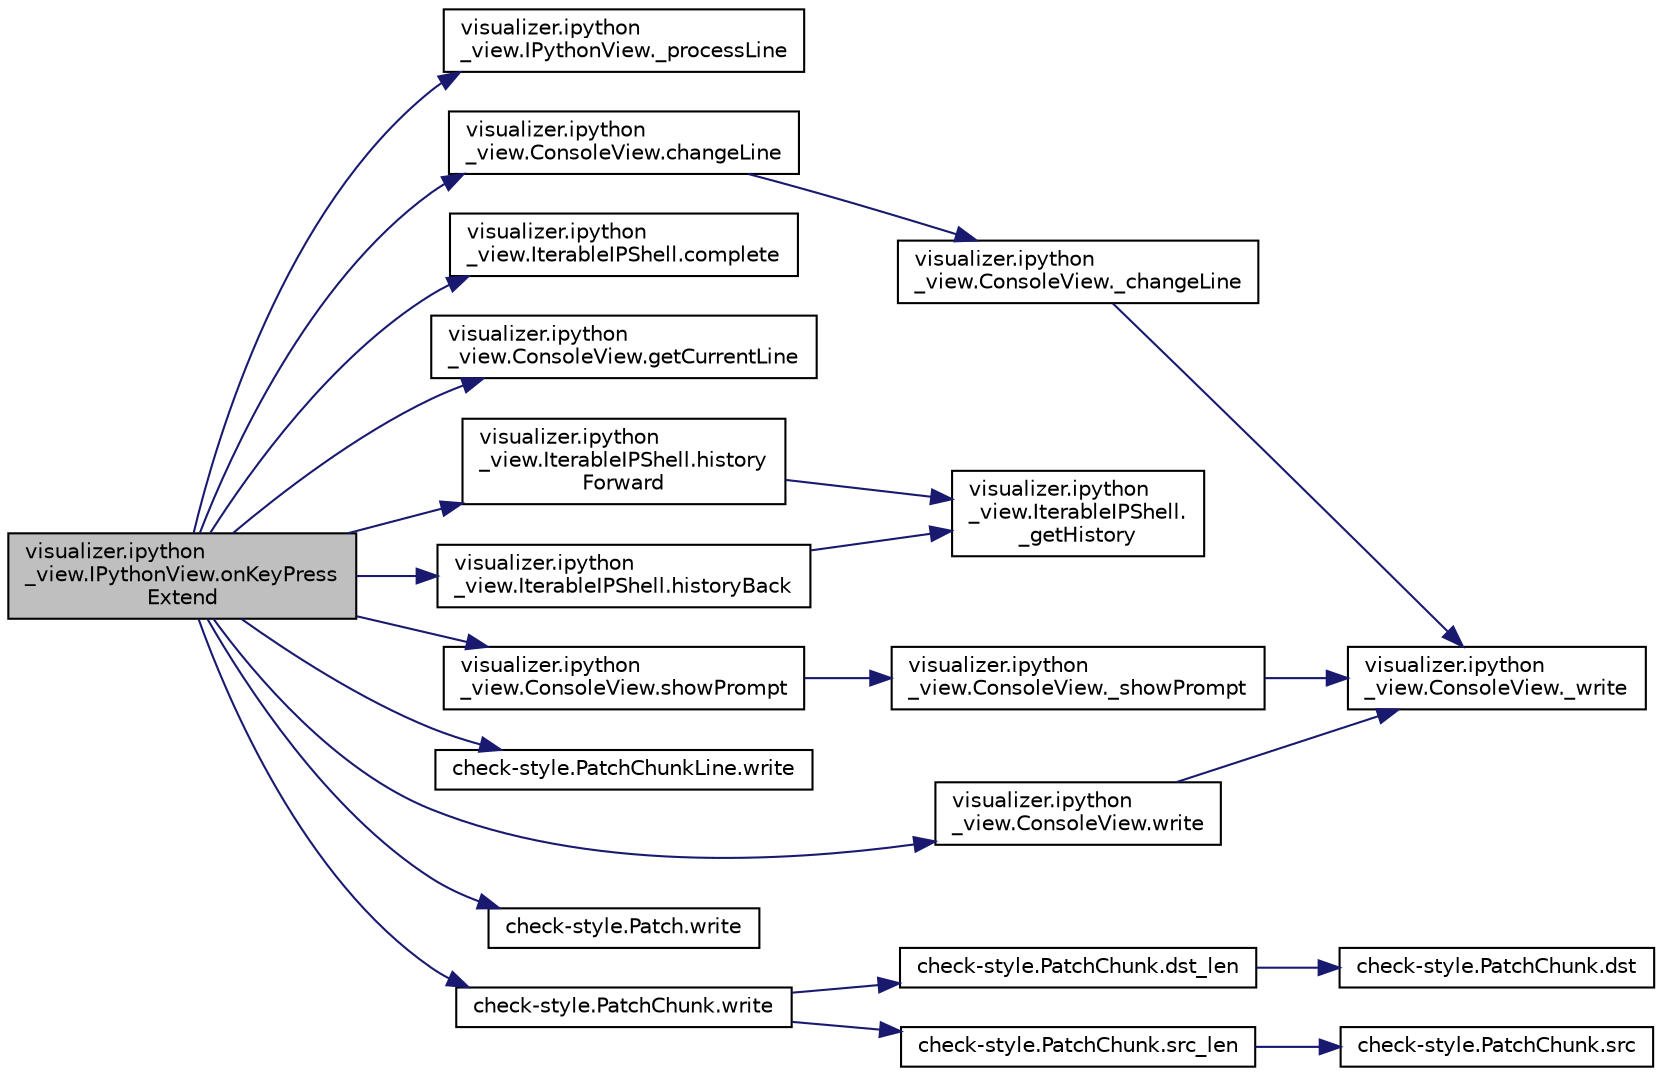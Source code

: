digraph "visualizer.ipython_view.IPythonView.onKeyPressExtend"
{
 // LATEX_PDF_SIZE
  edge [fontname="Helvetica",fontsize="10",labelfontname="Helvetica",labelfontsize="10"];
  node [fontname="Helvetica",fontsize="10",shape=record];
  rankdir="LR";
  Node1 [label="visualizer.ipython\l_view.IPythonView.onKeyPress\lExtend",height=0.2,width=0.4,color="black", fillcolor="grey75", style="filled", fontcolor="black",tooltip="Key press callback with plenty of shell goodness, like history, autocompletions, etc."];
  Node1 -> Node2 [color="midnightblue",fontsize="10",style="solid",fontname="Helvetica"];
  Node2 [label="visualizer.ipython\l_view.IPythonView._processLine",height=0.2,width=0.4,color="black", fillcolor="white", style="filled",URL="$classvisualizer_1_1ipython__view_1_1_i_python_view.html#aaddffde5e573aaec140612a32208a206",tooltip="Process current command line."];
  Node1 -> Node3 [color="midnightblue",fontsize="10",style="solid",fontname="Helvetica"];
  Node3 [label="visualizer.ipython\l_view.ConsoleView.changeLine",height=0.2,width=0.4,color="black", fillcolor="white", style="filled",URL="$classvisualizer_1_1ipython__view_1_1_console_view.html#a2294e6c3bf8231b2c18d35c1d92ea329",tooltip="Replace currently entered command line with given text."];
  Node3 -> Node4 [color="midnightblue",fontsize="10",style="solid",fontname="Helvetica"];
  Node4 [label="visualizer.ipython\l_view.ConsoleView._changeLine",height=0.2,width=0.4,color="black", fillcolor="white", style="filled",URL="$classvisualizer_1_1ipython__view_1_1_console_view.html#a99b5d6dfa4e9fdffb00d434912a6429c",tooltip="Replace currently entered command line with given text."];
  Node4 -> Node5 [color="midnightblue",fontsize="10",style="solid",fontname="Helvetica"];
  Node5 [label="visualizer.ipython\l_view.ConsoleView._write",height=0.2,width=0.4,color="black", fillcolor="white", style="filled",URL="$classvisualizer_1_1ipython__view_1_1_console_view.html#a9759d9e625a21718dcd1dfe1188cc1d2",tooltip="Write given text to buffer."];
  Node1 -> Node6 [color="midnightblue",fontsize="10",style="solid",fontname="Helvetica"];
  Node6 [label="visualizer.ipython\l_view.IterableIPShell.complete",height=0.2,width=0.4,color="black", fillcolor="white", style="filled",URL="$classvisualizer_1_1ipython__view_1_1_iterable_i_p_shell.html#afed775eb1a75f249c5cc7dc646e1948f",tooltip="Returns an auto completed line and/or possibilities for completion."];
  Node1 -> Node7 [color="midnightblue",fontsize="10",style="solid",fontname="Helvetica"];
  Node7 [label="visualizer.ipython\l_view.ConsoleView.getCurrentLine",height=0.2,width=0.4,color="black", fillcolor="white", style="filled",URL="$classvisualizer_1_1ipython__view_1_1_console_view.html#a7532653c420d8ff9797f7dc3a0fa3548",tooltip="Get text in current command line."];
  Node1 -> Node8 [color="midnightblue",fontsize="10",style="solid",fontname="Helvetica"];
  Node8 [label="visualizer.ipython\l_view.IterableIPShell.historyBack",height=0.2,width=0.4,color="black", fillcolor="white", style="filled",URL="$classvisualizer_1_1ipython__view_1_1_iterable_i_p_shell.html#a708ac9d5b786b5030e34c33f89c40b39",tooltip="Provides one history command back."];
  Node8 -> Node9 [color="midnightblue",fontsize="10",style="solid",fontname="Helvetica"];
  Node9 [label="visualizer.ipython\l_view.IterableIPShell.\l_getHistory",height=0.2,width=0.4,color="black", fillcolor="white", style="filled",URL="$classvisualizer_1_1ipython__view_1_1_iterable_i_p_shell.html#a4e94f18672c36814399fd609eece7ae4",tooltip="Gets the command string of the current history level."];
  Node1 -> Node10 [color="midnightblue",fontsize="10",style="solid",fontname="Helvetica"];
  Node10 [label="visualizer.ipython\l_view.IterableIPShell.history\lForward",height=0.2,width=0.4,color="black", fillcolor="white", style="filled",URL="$classvisualizer_1_1ipython__view_1_1_iterable_i_p_shell.html#ab9b3ab4f2615c08045eff31e2b18d88d",tooltip="Provides one history command forward."];
  Node10 -> Node9 [color="midnightblue",fontsize="10",style="solid",fontname="Helvetica"];
  Node1 -> Node11 [color="midnightblue",fontsize="10",style="solid",fontname="Helvetica"];
  Node11 [label="visualizer.ipython\l_view.ConsoleView.showPrompt",height=0.2,width=0.4,color="black", fillcolor="white", style="filled",URL="$classvisualizer_1_1ipython__view_1_1_console_view.html#adb014c121dfb0f6769703baa258787e0",tooltip="Prints prompt at start of line."];
  Node11 -> Node12 [color="midnightblue",fontsize="10",style="solid",fontname="Helvetica"];
  Node12 [label="visualizer.ipython\l_view.ConsoleView._showPrompt",height=0.2,width=0.4,color="black", fillcolor="white", style="filled",URL="$classvisualizer_1_1ipython__view_1_1_console_view.html#a539d2a93fbf7a7c8ca1e6fa9fe2aa875",tooltip="Prints prompt at start of line."];
  Node12 -> Node5 [color="midnightblue",fontsize="10",style="solid",fontname="Helvetica"];
  Node1 -> Node13 [color="midnightblue",fontsize="10",style="solid",fontname="Helvetica"];
  Node13 [label="check-style.PatchChunkLine.write",height=0.2,width=0.4,color="black", fillcolor="white", style="filled",URL="$classcheck-style_1_1_patch_chunk_line.html#a726e5f483c3ad602e7e684d54322ea32",tooltip="Write to file."];
  Node1 -> Node14 [color="midnightblue",fontsize="10",style="solid",fontname="Helvetica"];
  Node14 [label="check-style.PatchChunk.write",height=0.2,width=0.4,color="black", fillcolor="white", style="filled",URL="$classcheck-style_1_1_patch_chunk.html#a4c7145f65cad4ad35073ca556e790895",tooltip="Write lines to file."];
  Node14 -> Node15 [color="midnightblue",fontsize="10",style="solid",fontname="Helvetica"];
  Node15 [label="check-style.PatchChunk.dst_len",height=0.2,width=0.4,color="black", fillcolor="white", style="filled",URL="$classcheck-style_1_1_patch_chunk.html#a1dea64ae4dc7b202cae7dc69a99072f8",tooltip="Get number of destinaton lines."];
  Node15 -> Node16 [color="midnightblue",fontsize="10",style="solid",fontname="Helvetica"];
  Node16 [label="check-style.PatchChunk.dst",height=0.2,width=0.4,color="black", fillcolor="white", style="filled",URL="$classcheck-style_1_1_patch_chunk.html#a144bd4c2cd96deaa52e5f0087f6f1d5b",tooltip="Get destination lines."];
  Node14 -> Node17 [color="midnightblue",fontsize="10",style="solid",fontname="Helvetica"];
  Node17 [label="check-style.PatchChunk.src_len",height=0.2,width=0.4,color="black", fillcolor="white", style="filled",URL="$classcheck-style_1_1_patch_chunk.html#ab8e37ae76e0c5ce9f3b50bd40981cf8b",tooltip="Get number of source lines."];
  Node17 -> Node18 [color="midnightblue",fontsize="10",style="solid",fontname="Helvetica"];
  Node18 [label="check-style.PatchChunk.src",height=0.2,width=0.4,color="black", fillcolor="white", style="filled",URL="$classcheck-style_1_1_patch_chunk.html#a18c300efa76fb595ad11146e24884689",tooltip="Get source lines."];
  Node1 -> Node19 [color="midnightblue",fontsize="10",style="solid",fontname="Helvetica"];
  Node19 [label="check-style.Patch.write",height=0.2,width=0.4,color="black", fillcolor="white", style="filled",URL="$classcheck-style_1_1_patch.html#ada3701d4a676e03ea6336ff720425195",tooltip="Write to file."];
  Node1 -> Node20 [color="midnightblue",fontsize="10",style="solid",fontname="Helvetica"];
  Node20 [label="visualizer.ipython\l_view.ConsoleView.write",height=0.2,width=0.4,color="black", fillcolor="white", style="filled",URL="$classvisualizer_1_1ipython__view_1_1_console_view.html#a19f2656c5c9822c00374e8048ba9ffea",tooltip="Write given text to buffer."];
  Node20 -> Node5 [color="midnightblue",fontsize="10",style="solid",fontname="Helvetica"];
}
